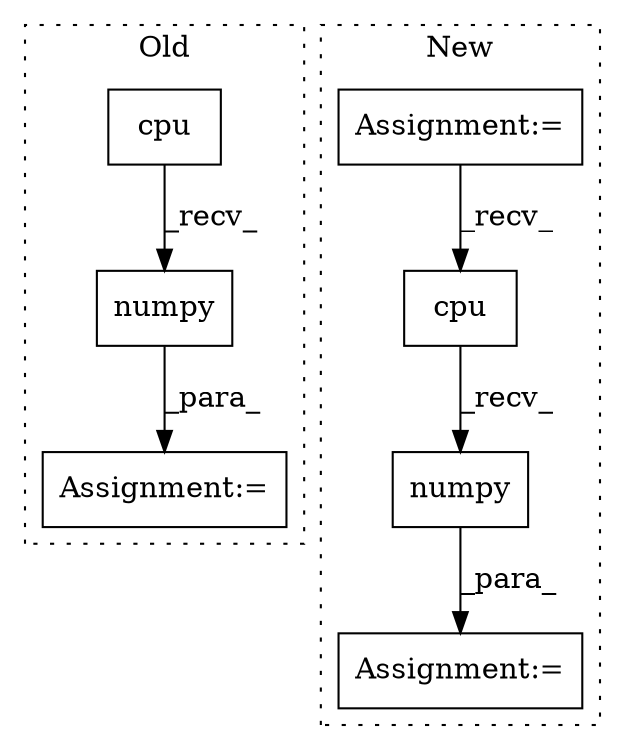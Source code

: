 digraph G {
subgraph cluster0 {
1 [label="cpu" a="32" s="1173" l="5" shape="box"];
4 [label="numpy" a="32" s="1179" l="7" shape="box"];
7 [label="Assignment:=" a="7" s="1028" l="1" shape="box"];
label = "Old";
style="dotted";
}
subgraph cluster1 {
2 [label="numpy" a="32" s="3556" l="7" shape="box"];
3 [label="cpu" a="32" s="3550" l="5" shape="box"];
5 [label="Assignment:=" a="7" s="3544" l="1" shape="box"];
6 [label="Assignment:=" a="7" s="3386" l="1" shape="box"];
label = "New";
style="dotted";
}
1 -> 4 [label="_recv_"];
2 -> 5 [label="_para_"];
3 -> 2 [label="_recv_"];
4 -> 7 [label="_para_"];
6 -> 3 [label="_recv_"];
}